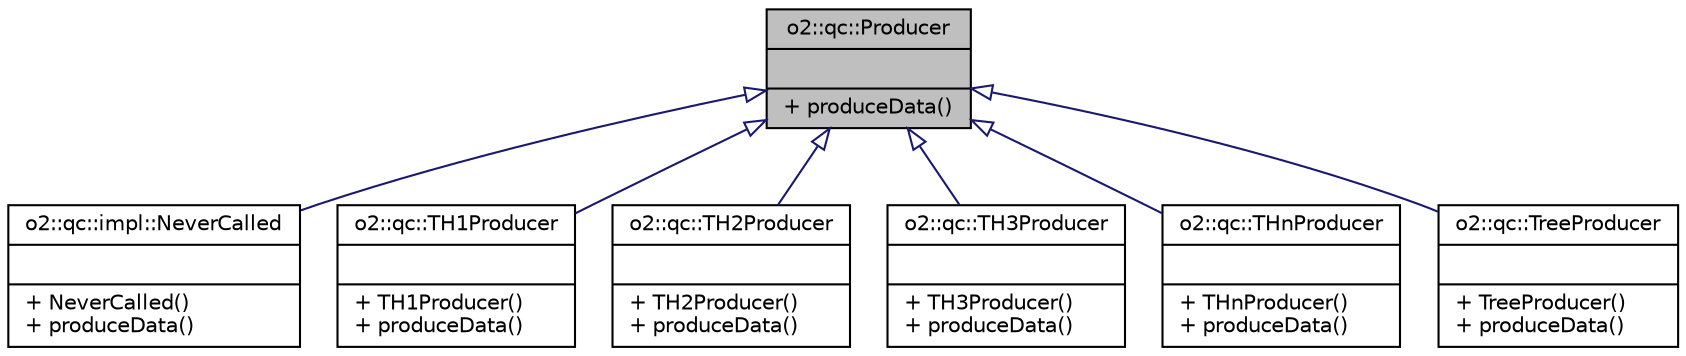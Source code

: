 digraph "o2::qc::Producer"
{
 // INTERACTIVE_SVG=YES
  bgcolor="transparent";
  edge [fontname="Helvetica",fontsize="10",labelfontname="Helvetica",labelfontsize="10"];
  node [fontname="Helvetica",fontsize="10",shape=record];
  Node1 [label="{o2::qc::Producer\n||+ produceData()\l}",height=0.2,width=0.4,color="black", fillcolor="grey75", style="filled" fontcolor="black"];
  Node1 -> Node2 [dir="back",color="midnightblue",fontsize="10",style="solid",arrowtail="onormal",fontname="Helvetica"];
  Node2 [label="{o2::qc::impl::NeverCalled\n||+ NeverCalled()\l+ produceData()\l}",height=0.2,width=0.4,color="black",URL="$d6/deb/classo2_1_1qc_1_1impl_1_1NeverCalled.html"];
  Node1 -> Node3 [dir="back",color="midnightblue",fontsize="10",style="solid",arrowtail="onormal",fontname="Helvetica"];
  Node3 [label="{o2::qc::TH1Producer\n||+ TH1Producer()\l+ produceData()\l}",height=0.2,width=0.4,color="black",URL="$d8/d87/classo2_1_1qc_1_1TH1Producer.html"];
  Node1 -> Node4 [dir="back",color="midnightblue",fontsize="10",style="solid",arrowtail="onormal",fontname="Helvetica"];
  Node4 [label="{o2::qc::TH2Producer\n||+ TH2Producer()\l+ produceData()\l}",height=0.2,width=0.4,color="black",URL="$d0/d0f/classo2_1_1qc_1_1TH2Producer.html"];
  Node1 -> Node5 [dir="back",color="midnightblue",fontsize="10",style="solid",arrowtail="onormal",fontname="Helvetica"];
  Node5 [label="{o2::qc::TH3Producer\n||+ TH3Producer()\l+ produceData()\l}",height=0.2,width=0.4,color="black",URL="$d5/d21/classo2_1_1qc_1_1TH3Producer.html"];
  Node1 -> Node6 [dir="back",color="midnightblue",fontsize="10",style="solid",arrowtail="onormal",fontname="Helvetica"];
  Node6 [label="{o2::qc::THnProducer\n||+ THnProducer()\l+ produceData()\l}",height=0.2,width=0.4,color="black",URL="$d9/d17/classo2_1_1qc_1_1THnProducer.html"];
  Node1 -> Node7 [dir="back",color="midnightblue",fontsize="10",style="solid",arrowtail="onormal",fontname="Helvetica"];
  Node7 [label="{o2::qc::TreeProducer\n||+ TreeProducer()\l+ produceData()\l}",height=0.2,width=0.4,color="black",URL="$da/d34/classo2_1_1qc_1_1TreeProducer.html"];
}
